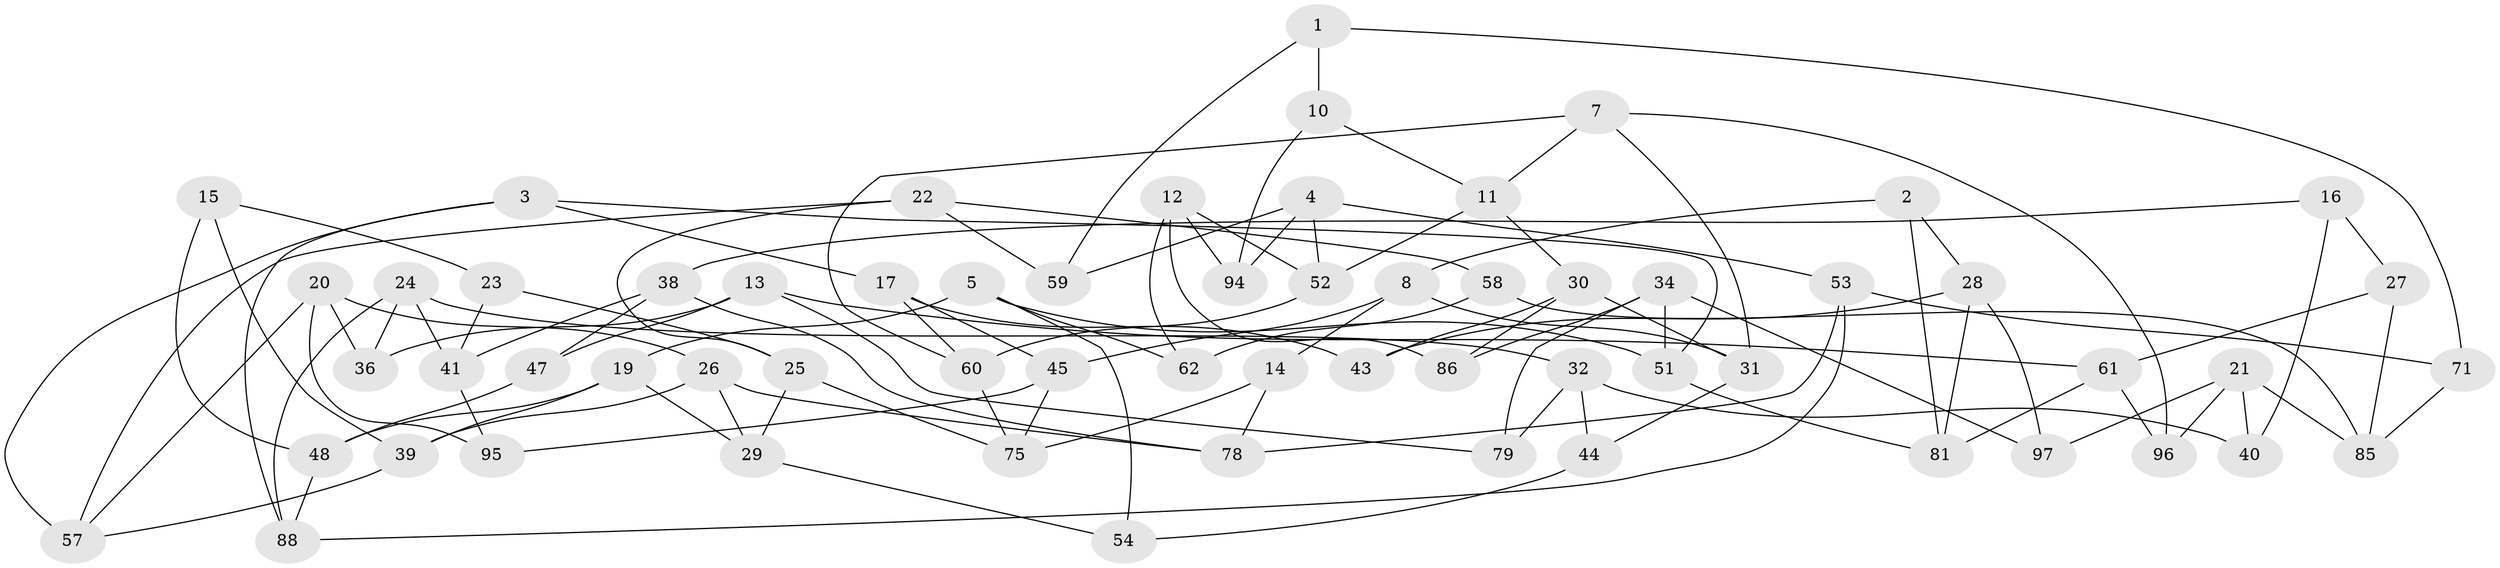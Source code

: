// original degree distribution, {3: 1.0}
// Generated by graph-tools (version 1.1) at 2025/11/02/21/25 10:11:15]
// undirected, 62 vertices, 112 edges
graph export_dot {
graph [start="1"]
  node [color=gray90,style=filled];
  1;
  2;
  3 [super="+6"];
  4 [super="+82"];
  5 [super="+42"];
  7 [super="+9"];
  8 [super="+49"];
  10;
  11 [super="+18"];
  12 [super="+65"];
  13 [super="+93"];
  14;
  15;
  16;
  17 [super="+37"];
  19 [super="+55"];
  20 [super="+68"];
  21 [super="+33"];
  22 [super="+77"];
  23;
  24 [super="+70"];
  25 [super="+50"];
  26 [super="+67"];
  27;
  28 [super="+73"];
  29 [super="+83"];
  30 [super="+64"];
  31 [super="+35"];
  32 [super="+74"];
  34 [super="+100"];
  36;
  38 [super="+46"];
  39 [super="+76"];
  40;
  41 [super="+72"];
  43;
  44;
  45 [super="+69"];
  47;
  48 [super="+91"];
  51 [super="+66"];
  52 [super="+56"];
  53 [super="+63"];
  54;
  57 [super="+92"];
  58;
  59;
  60 [super="+80"];
  61 [super="+84"];
  62;
  71;
  75 [super="+87"];
  78 [super="+89"];
  79;
  81 [super="+98"];
  85 [super="+90"];
  86;
  88 [super="+99"];
  94;
  95;
  96;
  97;
  1 -- 71;
  1 -- 10;
  1 -- 59;
  2 -- 81;
  2 -- 8;
  2 -- 28;
  3 -- 88;
  3 -- 17;
  3 -- 57;
  3 -- 51;
  4 -- 52;
  4 -- 59;
  4 -- 94;
  4 -- 53;
  5 -- 54;
  5 -- 19;
  5 -- 62;
  5 -- 51;
  7 -- 11;
  7 -- 31;
  7 -- 96;
  7 -- 60;
  8 -- 14;
  8 -- 45;
  8 -- 31;
  10 -- 94;
  10 -- 11;
  11 -- 52;
  11 -- 30;
  12 -- 94;
  12 -- 52;
  12 -- 86;
  12 -- 62;
  13 -- 79;
  13 -- 61;
  13 -- 36;
  13 -- 47;
  14 -- 78;
  14 -- 75;
  15 -- 23;
  15 -- 48;
  15 -- 39;
  16 -- 38;
  16 -- 27;
  16 -- 40;
  17 -- 45;
  17 -- 43;
  17 -- 60;
  19 -- 48;
  19 -- 29;
  19 -- 39;
  20 -- 95;
  20 -- 57;
  20 -- 26;
  20 -- 36;
  21 -- 96;
  21 -- 85;
  21 -- 40;
  21 -- 97;
  22 -- 58;
  22 -- 57;
  22 -- 59;
  22 -- 25;
  23 -- 41;
  23 -- 25;
  24 -- 36;
  24 -- 32;
  24 -- 41;
  24 -- 88;
  25 -- 29;
  25 -- 75;
  26 -- 78;
  26 -- 29;
  26 -- 39;
  27 -- 85;
  27 -- 61;
  28 -- 81;
  28 -- 97;
  28 -- 43;
  29 -- 54;
  30 -- 43;
  30 -- 86;
  30 -- 31;
  31 -- 44;
  32 -- 79;
  32 -- 40;
  32 -- 44;
  34 -- 51;
  34 -- 86;
  34 -- 97;
  34 -- 79;
  38 -- 47;
  38 -- 41;
  38 -- 78;
  39 -- 57;
  41 -- 95;
  44 -- 54;
  45 -- 95;
  45 -- 75;
  47 -- 48;
  48 -- 88;
  51 -- 81;
  52 -- 60;
  53 -- 71;
  53 -- 88;
  53 -- 78;
  58 -- 62;
  58 -- 85;
  60 -- 75;
  61 -- 96;
  61 -- 81;
  71 -- 85;
}
